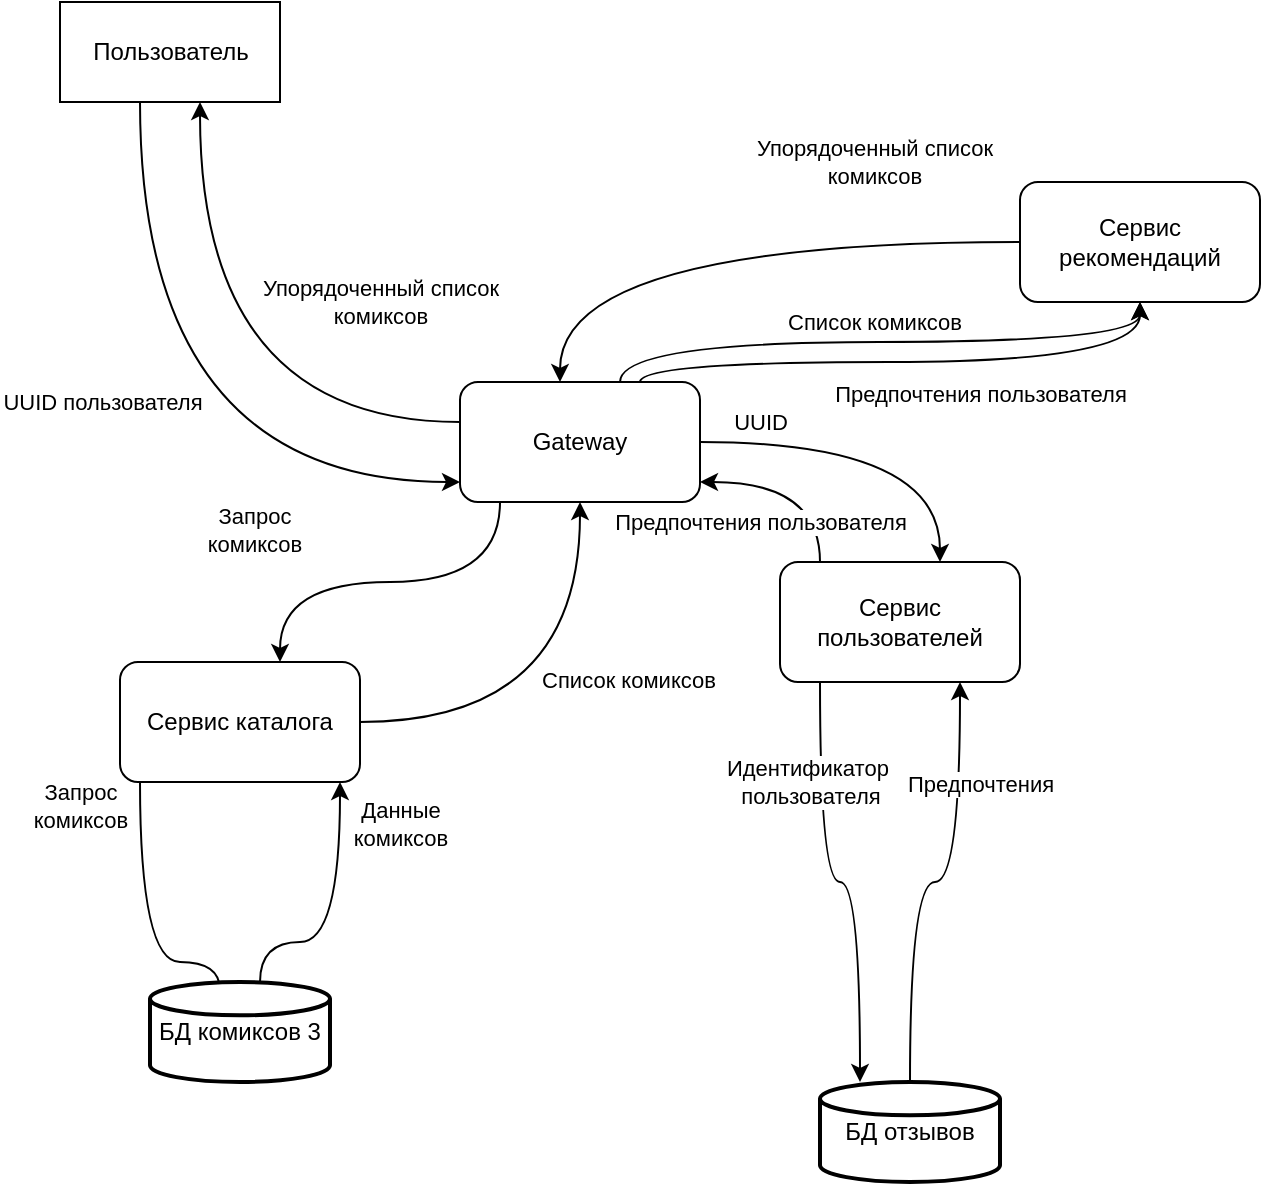 <mxfile version="20.4.0" type="device"><diagram id="NnTYR-LzfOenLFA0uP64" name="Page-1"><mxGraphModel dx="1422" dy="789" grid="1" gridSize="10" guides="1" tooltips="1" connect="1" arrows="1" fold="1" page="1" pageScale="1" pageWidth="827" pageHeight="1169" math="0" shadow="0"><root><mxCell id="0"/><mxCell id="1" parent="0"/><mxCell id="H8DTZznFoBNHmQ5DQMJD-3" style="edgeStyle=orthogonalEdgeStyle;rounded=0;orthogonalLoop=1;jettySize=auto;html=1;curved=1;" parent="1" source="H8DTZznFoBNHmQ5DQMJD-1" target="H8DTZznFoBNHmQ5DQMJD-2" edge="1"><mxGeometry relative="1" as="geometry"><Array as="points"><mxPoint x="100" y="300"/></Array></mxGeometry></mxCell><mxCell id="H8DTZznFoBNHmQ5DQMJD-6" value="UUID пользователя" style="edgeLabel;html=1;align=center;verticalAlign=middle;resizable=0;points=[];" parent="H8DTZznFoBNHmQ5DQMJD-3" vertex="1" connectable="0"><mxGeometry x="0.293" y="26" relative="1" as="geometry"><mxPoint x="-56" y="-14" as="offset"/></mxGeometry></mxCell><mxCell id="H8DTZznFoBNHmQ5DQMJD-1" value="Пользователь" style="html=1;" parent="1" vertex="1"><mxGeometry x="60" y="60" width="110" height="50" as="geometry"/></mxCell><mxCell id="H8DTZznFoBNHmQ5DQMJD-7" style="edgeStyle=orthogonalEdgeStyle;curved=1;rounded=0;orthogonalLoop=1;jettySize=auto;html=1;" parent="1" source="H8DTZznFoBNHmQ5DQMJD-2" target="H8DTZznFoBNHmQ5DQMJD-5" edge="1"><mxGeometry relative="1" as="geometry"><Array as="points"><mxPoint x="280" y="350"/><mxPoint x="170" y="350"/></Array></mxGeometry></mxCell><mxCell id="H8DTZznFoBNHmQ5DQMJD-8" value="Запрос&lt;br&gt;комиксов" style="edgeLabel;html=1;align=center;verticalAlign=middle;resizable=0;points=[];" parent="H8DTZznFoBNHmQ5DQMJD-7" vertex="1" connectable="0"><mxGeometry x="0.183" y="1" relative="1" as="geometry"><mxPoint x="-51" y="-27" as="offset"/></mxGeometry></mxCell><mxCell id="H8DTZznFoBNHmQ5DQMJD-15" style="edgeStyle=orthogonalEdgeStyle;curved=1;rounded=0;orthogonalLoop=1;jettySize=auto;html=1;" parent="1" source="H8DTZznFoBNHmQ5DQMJD-2" target="H8DTZznFoBNHmQ5DQMJD-1" edge="1"><mxGeometry relative="1" as="geometry"><Array as="points"><mxPoint x="130" y="270"/></Array></mxGeometry></mxCell><mxCell id="H8DTZznFoBNHmQ5DQMJD-16" value="Упорядоченный список&lt;br&gt;комиксов" style="edgeLabel;html=1;align=center;verticalAlign=middle;resizable=0;points=[];" parent="H8DTZznFoBNHmQ5DQMJD-15" vertex="1" connectable="0"><mxGeometry x="-0.475" y="11" relative="1" as="geometry"><mxPoint x="36" y="-71" as="offset"/></mxGeometry></mxCell><mxCell id="TE79EuYoFfk-C5UcMMsU-2" style="edgeStyle=orthogonalEdgeStyle;curved=1;rounded=0;orthogonalLoop=1;jettySize=auto;html=1;" parent="1" source="H8DTZznFoBNHmQ5DQMJD-2" target="TE79EuYoFfk-C5UcMMsU-1" edge="1"><mxGeometry relative="1" as="geometry"><Array as="points"><mxPoint x="500" y="280"/></Array></mxGeometry></mxCell><mxCell id="TE79EuYoFfk-C5UcMMsU-3" value="UUID" style="edgeLabel;html=1;align=center;verticalAlign=middle;resizable=0;points=[];" parent="TE79EuYoFfk-C5UcMMsU-2" vertex="1" connectable="0"><mxGeometry x="-0.168" relative="1" as="geometry"><mxPoint x="-45" y="-10" as="offset"/></mxGeometry></mxCell><mxCell id="H8DTZznFoBNHmQ5DQMJD-2" value="Gateway" style="rounded=1;whiteSpace=wrap;html=1;" parent="1" vertex="1"><mxGeometry x="260" y="250" width="120" height="60" as="geometry"/></mxCell><mxCell id="H8DTZznFoBNHmQ5DQMJD-9" style="edgeStyle=orthogonalEdgeStyle;curved=1;rounded=0;orthogonalLoop=1;jettySize=auto;html=1;" parent="1" source="H8DTZznFoBNHmQ5DQMJD-5" target="H8DTZznFoBNHmQ5DQMJD-2" edge="1"><mxGeometry relative="1" as="geometry"><Array as="points"><mxPoint x="320" y="420"/></Array></mxGeometry></mxCell><mxCell id="H8DTZznFoBNHmQ5DQMJD-10" value="Список комиксов" style="edgeLabel;html=1;align=center;verticalAlign=middle;resizable=0;points=[];" parent="H8DTZznFoBNHmQ5DQMJD-9" vertex="1" connectable="0"><mxGeometry x="-0.275" relative="1" as="geometry"><mxPoint x="54" y="-21" as="offset"/></mxGeometry></mxCell><mxCell id="H8DTZznFoBNHmQ5DQMJD-25" style="edgeStyle=orthogonalEdgeStyle;curved=1;rounded=0;orthogonalLoop=1;jettySize=auto;html=1;entryX=0.524;entryY=0.357;entryDx=0;entryDy=0;entryPerimeter=0;" parent="1" source="H8DTZznFoBNHmQ5DQMJD-5" target="H8DTZznFoBNHmQ5DQMJD-23" edge="1"><mxGeometry relative="1" as="geometry"><Array as="points"><mxPoint x="100" y="540"/><mxPoint x="140" y="540"/><mxPoint x="140" y="568"/></Array></mxGeometry></mxCell><mxCell id="H8DTZznFoBNHmQ5DQMJD-29" value="Запрос&lt;br&gt;комиксов" style="edgeLabel;html=1;align=center;verticalAlign=middle;resizable=0;points=[];" parent="H8DTZznFoBNHmQ5DQMJD-25" vertex="1" connectable="0"><mxGeometry x="-0.861" y="5" relative="1" as="geometry"><mxPoint x="-35" as="offset"/></mxGeometry></mxCell><mxCell id="H8DTZznFoBNHmQ5DQMJD-5" value="Сервис каталога" style="rounded=1;whiteSpace=wrap;html=1;" parent="1" vertex="1"><mxGeometry x="90" y="390" width="120" height="60" as="geometry"/></mxCell><mxCell id="H8DTZznFoBNHmQ5DQMJD-28" style="edgeStyle=orthogonalEdgeStyle;curved=1;rounded=0;orthogonalLoop=1;jettySize=auto;html=1;" parent="1" source="H8DTZznFoBNHmQ5DQMJD-23" target="H8DTZznFoBNHmQ5DQMJD-5" edge="1"><mxGeometry relative="1" as="geometry"><Array as="points"><mxPoint x="160" y="530"/><mxPoint x="200" y="530"/></Array></mxGeometry></mxCell><mxCell id="H8DTZznFoBNHmQ5DQMJD-30" value="Данные&lt;br&gt;комиксов" style="edgeLabel;html=1;align=center;verticalAlign=middle;resizable=0;points=[];" parent="H8DTZznFoBNHmQ5DQMJD-28" vertex="1" connectable="0"><mxGeometry x="0.709" y="2" relative="1" as="geometry"><mxPoint x="32" as="offset"/></mxGeometry></mxCell><mxCell id="H8DTZznFoBNHmQ5DQMJD-23" value="БД комиксов 3" style="strokeWidth=2;html=1;shape=mxgraph.flowchart.database;whiteSpace=wrap;" parent="1" vertex="1"><mxGeometry x="105" y="550" width="90" height="50" as="geometry"/></mxCell><mxCell id="TE79EuYoFfk-C5UcMMsU-4" style="edgeStyle=orthogonalEdgeStyle;curved=1;rounded=0;orthogonalLoop=1;jettySize=auto;html=1;" parent="1" source="TE79EuYoFfk-C5UcMMsU-1" target="H8DTZznFoBNHmQ5DQMJD-2" edge="1"><mxGeometry relative="1" as="geometry"><Array as="points"><mxPoint x="440" y="300"/></Array></mxGeometry></mxCell><mxCell id="TE79EuYoFfk-C5UcMMsU-5" value="Предпочтения пользователя" style="edgeLabel;html=1;align=center;verticalAlign=middle;resizable=0;points=[];" parent="TE79EuYoFfk-C5UcMMsU-4" vertex="1" connectable="0"><mxGeometry x="0.284" y="2" relative="1" as="geometry"><mxPoint x="-6" y="18" as="offset"/></mxGeometry></mxCell><mxCell id="TE79EuYoFfk-C5UcMMsU-7" style="edgeStyle=orthogonalEdgeStyle;curved=1;rounded=0;orthogonalLoop=1;jettySize=auto;html=1;" parent="1" source="TE79EuYoFfk-C5UcMMsU-1" target="TE79EuYoFfk-C5UcMMsU-6" edge="1"><mxGeometry relative="1" as="geometry"><Array as="points"><mxPoint x="440" y="500"/><mxPoint x="460" y="500"/></Array></mxGeometry></mxCell><mxCell id="TE79EuYoFfk-C5UcMMsU-11" value="Идентификатор&amp;nbsp;&lt;br&gt;пользователя" style="edgeLabel;html=1;align=center;verticalAlign=middle;resizable=0;points=[];" parent="TE79EuYoFfk-C5UcMMsU-7" vertex="1" connectable="0"><mxGeometry x="-0.236" y="-9" relative="1" as="geometry"><mxPoint x="4" y="-34" as="offset"/></mxGeometry></mxCell><mxCell id="TE79EuYoFfk-C5UcMMsU-1" value="Сервис пользователей" style="rounded=1;whiteSpace=wrap;html=1;" parent="1" vertex="1"><mxGeometry x="420" y="340" width="120" height="60" as="geometry"/></mxCell><mxCell id="TE79EuYoFfk-C5UcMMsU-12" style="edgeStyle=orthogonalEdgeStyle;curved=1;rounded=0;orthogonalLoop=1;jettySize=auto;html=1;entryX=0.75;entryY=1;entryDx=0;entryDy=0;" parent="1" source="TE79EuYoFfk-C5UcMMsU-6" target="TE79EuYoFfk-C5UcMMsU-1" edge="1"><mxGeometry relative="1" as="geometry"/></mxCell><mxCell id="TE79EuYoFfk-C5UcMMsU-14" value="Предпочтения" style="edgeLabel;html=1;align=center;verticalAlign=middle;resizable=0;points=[];" parent="TE79EuYoFfk-C5UcMMsU-12" vertex="1" connectable="0"><mxGeometry x="0.624" y="6" relative="1" as="geometry"><mxPoint x="16" y="8" as="offset"/></mxGeometry></mxCell><mxCell id="TE79EuYoFfk-C5UcMMsU-6" value="БД отзывов" style="strokeWidth=2;html=1;shape=mxgraph.flowchart.database;whiteSpace=wrap;" parent="1" vertex="1"><mxGeometry x="440" y="600" width="90" height="50" as="geometry"/></mxCell><mxCell id="7dpO5ch12yq9QeGYI8fO-2" value="Сервис рекомендаций" style="rounded=1;whiteSpace=wrap;html=1;" vertex="1" parent="1"><mxGeometry x="540" y="150" width="120" height="60" as="geometry"/></mxCell><mxCell id="7dpO5ch12yq9QeGYI8fO-3" style="edgeStyle=orthogonalEdgeStyle;curved=1;rounded=0;orthogonalLoop=1;jettySize=auto;html=1;" edge="1" parent="1" source="7dpO5ch12yq9QeGYI8fO-2" target="H8DTZznFoBNHmQ5DQMJD-2"><mxGeometry relative="1" as="geometry"><Array as="points"><mxPoint x="310" y="180"/></Array><mxPoint x="270" y="280" as="sourcePoint"/><mxPoint x="140" y="120" as="targetPoint"/></mxGeometry></mxCell><mxCell id="7dpO5ch12yq9QeGYI8fO-4" value="Упорядоченный список&lt;br&gt;комиксов" style="edgeLabel;html=1;align=center;verticalAlign=middle;resizable=0;points=[];" vertex="1" connectable="0" parent="7dpO5ch12yq9QeGYI8fO-3"><mxGeometry x="-0.475" y="11" relative="1" as="geometry"><mxPoint x="6" y="-51" as="offset"/></mxGeometry></mxCell><mxCell id="7dpO5ch12yq9QeGYI8fO-5" style="edgeStyle=orthogonalEdgeStyle;curved=1;rounded=0;orthogonalLoop=1;jettySize=auto;html=1;" edge="1" parent="1" source="H8DTZznFoBNHmQ5DQMJD-2" target="7dpO5ch12yq9QeGYI8fO-2"><mxGeometry relative="1" as="geometry"><Array as="points"><mxPoint x="350" y="240"/><mxPoint x="600" y="240"/></Array><mxPoint x="450" y="350" as="sourcePoint"/><mxPoint x="390" y="310" as="targetPoint"/></mxGeometry></mxCell><mxCell id="7dpO5ch12yq9QeGYI8fO-6" value="Предпочтения пользователя" style="edgeLabel;html=1;align=center;verticalAlign=middle;resizable=0;points=[];" vertex="1" connectable="0" parent="7dpO5ch12yq9QeGYI8fO-5"><mxGeometry x="0.284" y="2" relative="1" as="geometry"><mxPoint x="-6" y="18" as="offset"/></mxGeometry></mxCell><mxCell id="7dpO5ch12yq9QeGYI8fO-7" style="edgeStyle=orthogonalEdgeStyle;curved=1;rounded=0;orthogonalLoop=1;jettySize=auto;html=1;" edge="1" parent="1" source="H8DTZznFoBNHmQ5DQMJD-2" target="7dpO5ch12yq9QeGYI8fO-2"><mxGeometry relative="1" as="geometry"><Array as="points"><mxPoint x="340" y="230"/><mxPoint x="600" y="230"/></Array><mxPoint x="220" y="430" as="sourcePoint"/><mxPoint x="330" y="320" as="targetPoint"/></mxGeometry></mxCell><mxCell id="7dpO5ch12yq9QeGYI8fO-8" value="Список комиксов" style="edgeLabel;html=1;align=center;verticalAlign=middle;resizable=0;points=[];" vertex="1" connectable="0" parent="7dpO5ch12yq9QeGYI8fO-7"><mxGeometry x="-0.275" relative="1" as="geometry"><mxPoint x="38" y="-10" as="offset"/></mxGeometry></mxCell></root></mxGraphModel></diagram></mxfile>